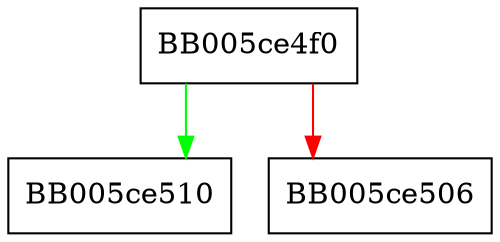 digraph do_all_md_fn {
  node [shape="box"];
  graph [splines=ortho];
  BB005ce4f0 -> BB005ce510 [color="green"];
  BB005ce4f0 -> BB005ce506 [color="red"];
}
